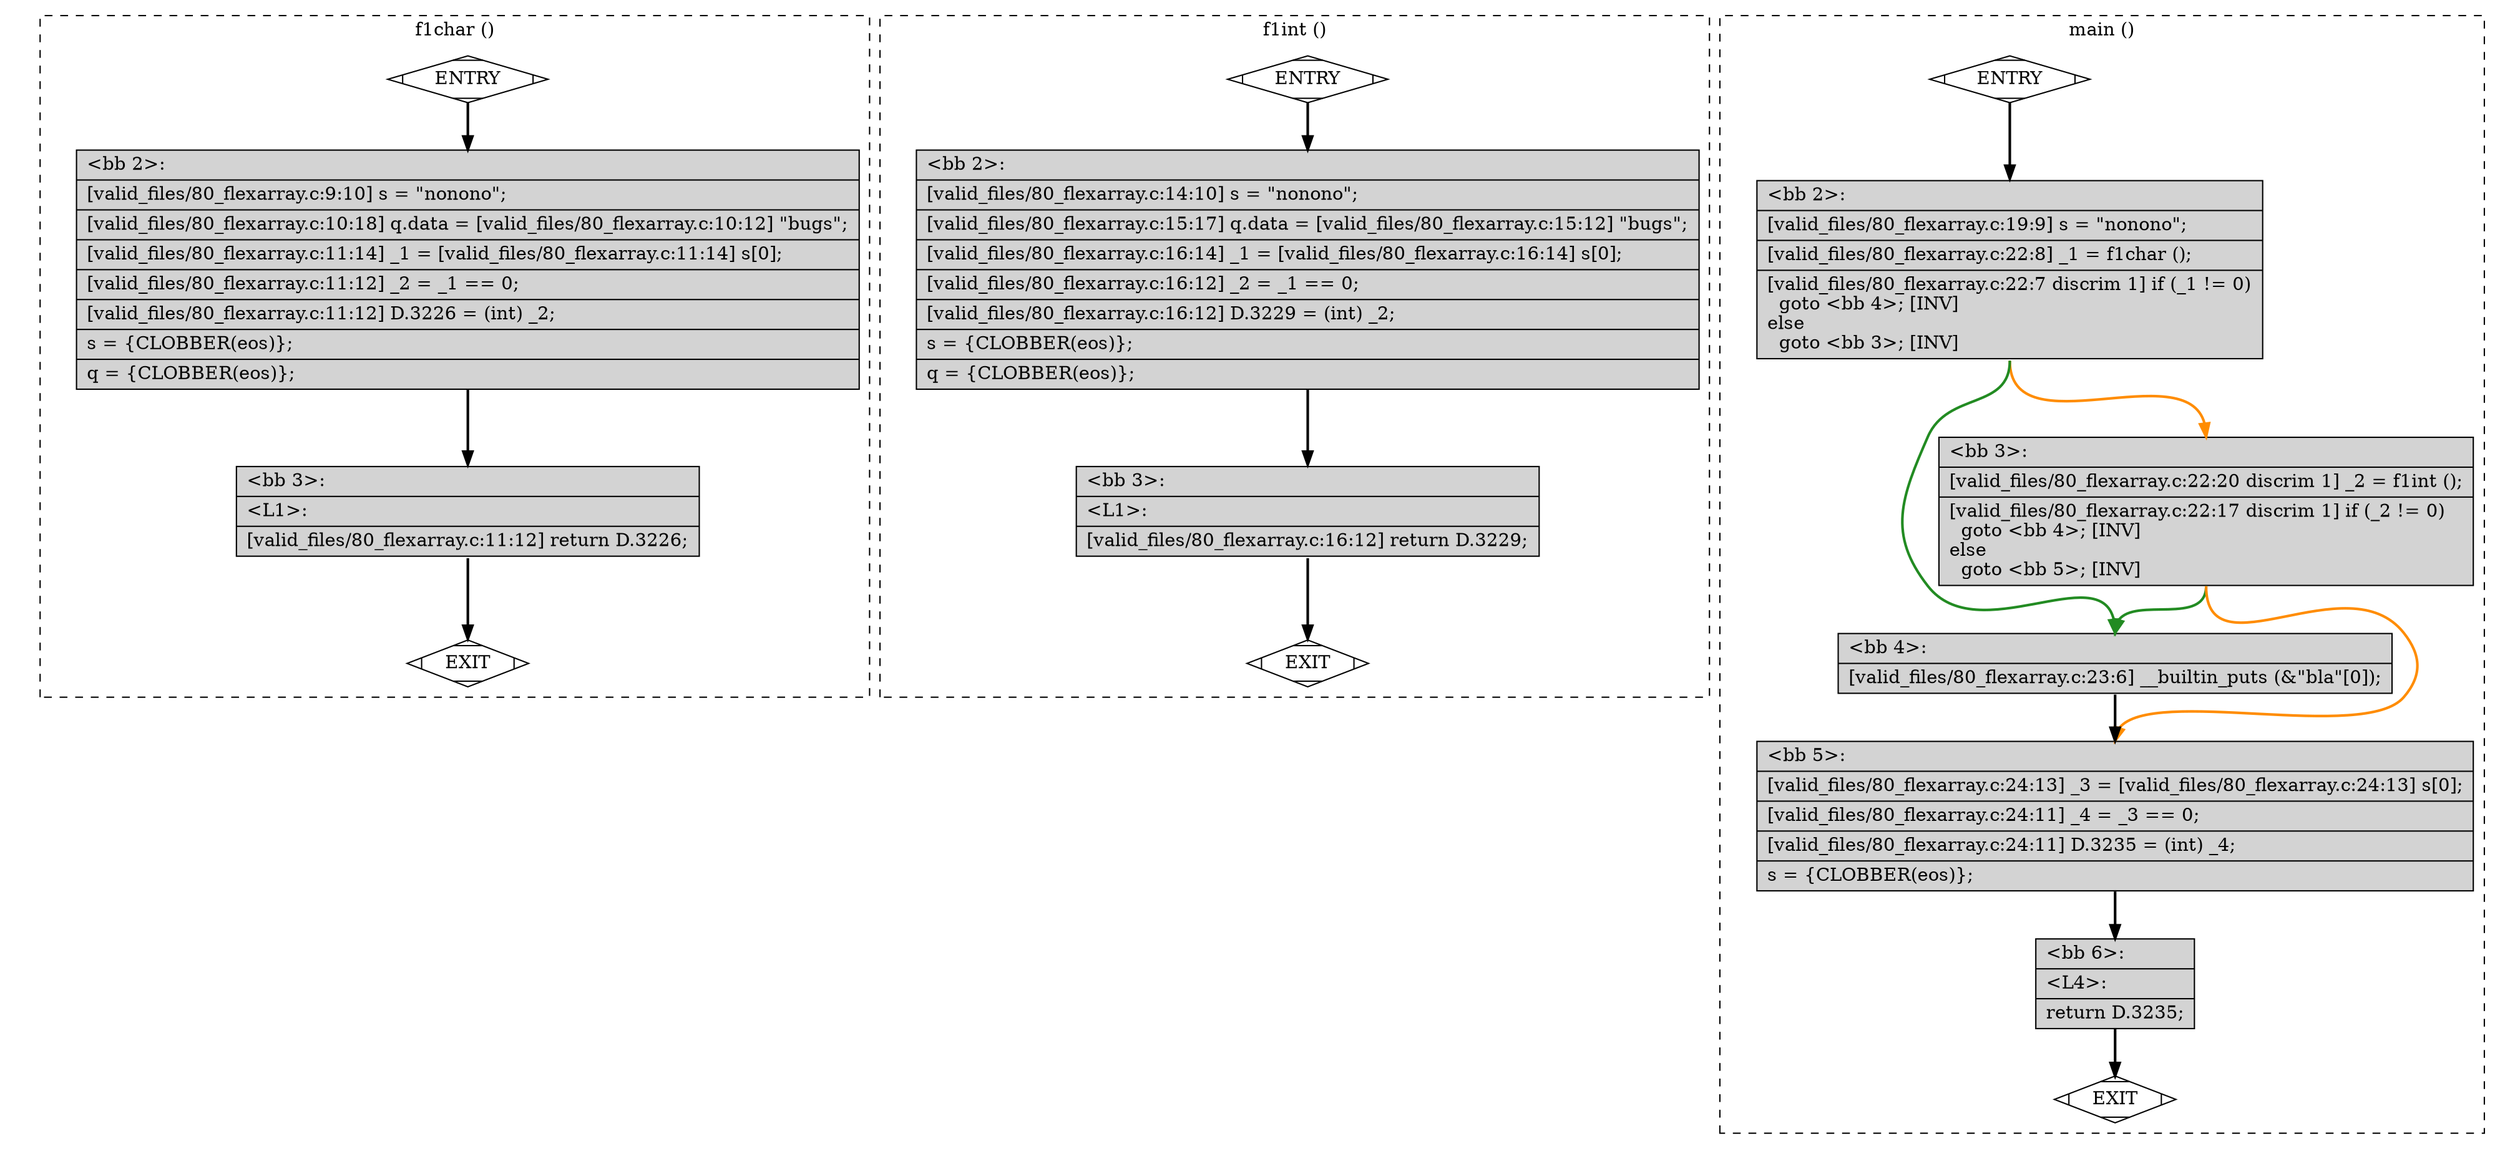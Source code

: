 digraph "a-80_flexarray.c.015t.cfg" {
overlap=false;
subgraph "cluster_f1char" {
	style="dashed";
	color="black";
	label="f1char ()";
	fn_0_basic_block_0 [shape=Mdiamond,style=filled,fillcolor=white,label="ENTRY"];

	fn_0_basic_block_1 [shape=Mdiamond,style=filled,fillcolor=white,label="EXIT"];

	fn_0_basic_block_2 [shape=record,style=filled,fillcolor=lightgrey,label="{\<bb\ 2\>:\l\
|[valid_files/80_flexarray.c:9:10]\ s\ =\ \"nonono\";\l\
|[valid_files/80_flexarray.c:10:18]\ q.data\ =\ [valid_files/80_flexarray.c:10:12]\ \"bugs\";\l\
|[valid_files/80_flexarray.c:11:14]\ _1\ =\ [valid_files/80_flexarray.c:11:14]\ s[0];\l\
|[valid_files/80_flexarray.c:11:12]\ _2\ =\ _1\ ==\ 0;\l\
|[valid_files/80_flexarray.c:11:12]\ D.3226\ =\ (int)\ _2;\l\
|s\ =\ \{CLOBBER(eos)\};\l\
|q\ =\ \{CLOBBER(eos)\};\l\
}"];

	fn_0_basic_block_3 [shape=record,style=filled,fillcolor=lightgrey,label="{\<bb\ 3\>:\l\
|\<L1\>:\l\
|[valid_files/80_flexarray.c:11:12]\ return\ D.3226;\l\
}"];

	fn_0_basic_block_0:s -> fn_0_basic_block_2:n [style="solid,bold",color=black,weight=100,constraint=true];
	fn_0_basic_block_2:s -> fn_0_basic_block_3:n [style="solid,bold",color=black,weight=100,constraint=true];
	fn_0_basic_block_3:s -> fn_0_basic_block_1:n [style="solid,bold",color=black,weight=10,constraint=true];
	fn_0_basic_block_0:s -> fn_0_basic_block_1:n [style="invis",constraint=true];
}
subgraph "cluster_f1int" {
	style="dashed";
	color="black";
	label="f1int ()";
	fn_1_basic_block_0 [shape=Mdiamond,style=filled,fillcolor=white,label="ENTRY"];

	fn_1_basic_block_1 [shape=Mdiamond,style=filled,fillcolor=white,label="EXIT"];

	fn_1_basic_block_2 [shape=record,style=filled,fillcolor=lightgrey,label="{\<bb\ 2\>:\l\
|[valid_files/80_flexarray.c:14:10]\ s\ =\ \"nonono\";\l\
|[valid_files/80_flexarray.c:15:17]\ q.data\ =\ [valid_files/80_flexarray.c:15:12]\ \"bugs\";\l\
|[valid_files/80_flexarray.c:16:14]\ _1\ =\ [valid_files/80_flexarray.c:16:14]\ s[0];\l\
|[valid_files/80_flexarray.c:16:12]\ _2\ =\ _1\ ==\ 0;\l\
|[valid_files/80_flexarray.c:16:12]\ D.3229\ =\ (int)\ _2;\l\
|s\ =\ \{CLOBBER(eos)\};\l\
|q\ =\ \{CLOBBER(eos)\};\l\
}"];

	fn_1_basic_block_3 [shape=record,style=filled,fillcolor=lightgrey,label="{\<bb\ 3\>:\l\
|\<L1\>:\l\
|[valid_files/80_flexarray.c:16:12]\ return\ D.3229;\l\
}"];

	fn_1_basic_block_0:s -> fn_1_basic_block_2:n [style="solid,bold",color=black,weight=100,constraint=true];
	fn_1_basic_block_2:s -> fn_1_basic_block_3:n [style="solid,bold",color=black,weight=100,constraint=true];
	fn_1_basic_block_3:s -> fn_1_basic_block_1:n [style="solid,bold",color=black,weight=10,constraint=true];
	fn_1_basic_block_0:s -> fn_1_basic_block_1:n [style="invis",constraint=true];
}
subgraph "cluster_main" {
	style="dashed";
	color="black";
	label="main ()";
	fn_2_basic_block_0 [shape=Mdiamond,style=filled,fillcolor=white,label="ENTRY"];

	fn_2_basic_block_1 [shape=Mdiamond,style=filled,fillcolor=white,label="EXIT"];

	fn_2_basic_block_2 [shape=record,style=filled,fillcolor=lightgrey,label="{\<bb\ 2\>:\l\
|[valid_files/80_flexarray.c:19:9]\ s\ =\ \"nonono\";\l\
|[valid_files/80_flexarray.c:22:8]\ _1\ =\ f1char\ ();\l\
|[valid_files/80_flexarray.c:22:7\ discrim\ 1]\ if\ (_1\ !=\ 0)\l\
\ \ goto\ \<bb\ 4\>;\ [INV]\l\
else\l\
\ \ goto\ \<bb\ 3\>;\ [INV]\l\
}"];

	fn_2_basic_block_3 [shape=record,style=filled,fillcolor=lightgrey,label="{\<bb\ 3\>:\l\
|[valid_files/80_flexarray.c:22:20\ discrim\ 1]\ _2\ =\ f1int\ ();\l\
|[valid_files/80_flexarray.c:22:17\ discrim\ 1]\ if\ (_2\ !=\ 0)\l\
\ \ goto\ \<bb\ 4\>;\ [INV]\l\
else\l\
\ \ goto\ \<bb\ 5\>;\ [INV]\l\
}"];

	fn_2_basic_block_4 [shape=record,style=filled,fillcolor=lightgrey,label="{\<bb\ 4\>:\l\
|[valid_files/80_flexarray.c:23:6]\ __builtin_puts\ (&\"bla\"[0]);\l\
}"];

	fn_2_basic_block_5 [shape=record,style=filled,fillcolor=lightgrey,label="{\<bb\ 5\>:\l\
|[valid_files/80_flexarray.c:24:13]\ _3\ =\ [valid_files/80_flexarray.c:24:13]\ s[0];\l\
|[valid_files/80_flexarray.c:24:11]\ _4\ =\ _3\ ==\ 0;\l\
|[valid_files/80_flexarray.c:24:11]\ D.3235\ =\ (int)\ _4;\l\
|s\ =\ \{CLOBBER(eos)\};\l\
}"];

	fn_2_basic_block_6 [shape=record,style=filled,fillcolor=lightgrey,label="{\<bb\ 6\>:\l\
|\<L4\>:\l\
|return\ D.3235;\l\
}"];

	fn_2_basic_block_0:s -> fn_2_basic_block_2:n [style="solid,bold",color=black,weight=100,constraint=true];
	fn_2_basic_block_2:s -> fn_2_basic_block_4:n [style="solid,bold",color=forestgreen,weight=10,constraint=true];
	fn_2_basic_block_2:s -> fn_2_basic_block_3:n [style="solid,bold",color=darkorange,weight=10,constraint=true];
	fn_2_basic_block_3:s -> fn_2_basic_block_4:n [style="solid,bold",color=forestgreen,weight=10,constraint=true];
	fn_2_basic_block_3:s -> fn_2_basic_block_5:n [style="solid,bold",color=darkorange,weight=10,constraint=true];
	fn_2_basic_block_4:s -> fn_2_basic_block_5:n [style="solid,bold",color=black,weight=100,constraint=true];
	fn_2_basic_block_5:s -> fn_2_basic_block_6:n [style="solid,bold",color=black,weight=100,constraint=true];
	fn_2_basic_block_6:s -> fn_2_basic_block_1:n [style="solid,bold",color=black,weight=10,constraint=true];
	fn_2_basic_block_0:s -> fn_2_basic_block_1:n [style="invis",constraint=true];
}
}
